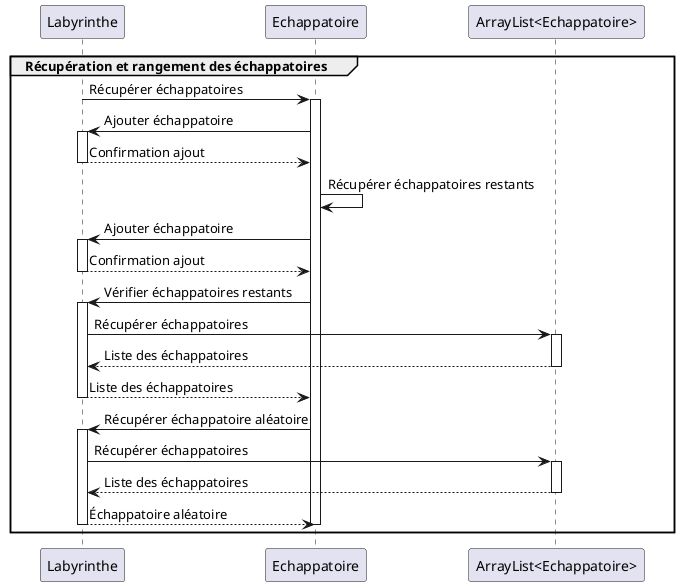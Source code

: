 @startuml
skinparam participantPadding 20

participant "Labyrinthe" as Labyrinthe
participant "Echappatoire" as Echappatoire
participant "ArrayList<Echappatoire>" as ArrayList

group Récupération et rangement des échappatoires
  Labyrinthe -> Echappatoire: Récupérer échappatoires
  activate Echappatoire

  Echappatoire -> Labyrinthe: Ajouter échappatoire
  activate Labyrinthe
  Labyrinthe --> Echappatoire: Confirmation ajout
  deactivate Labyrinthe

  Echappatoire -> Echappatoire: Récupérer échappatoires restants
  Echappatoire -> Labyrinthe: Ajouter échappatoire
  activate Labyrinthe
  Labyrinthe --> Echappatoire: Confirmation ajout
  deactivate Labyrinthe

  Echappatoire -> Labyrinthe: Vérifier échappatoires restants
  activate Labyrinthe
  Labyrinthe -> ArrayList: Récupérer échappatoires
  activate ArrayList
  ArrayList --> Labyrinthe: Liste des échappatoires
  deactivate ArrayList
  Labyrinthe --> Echappatoire: Liste des échappatoires
  deactivate Labyrinthe

  Echappatoire -> Labyrinthe: Récupérer échappatoire aléatoire
  activate Labyrinthe
  Labyrinthe -> ArrayList: Récupérer échappatoires
  activate ArrayList
  ArrayList --> Labyrinthe: Liste des échappatoires
  deactivate ArrayList
  Labyrinthe --> Echappatoire: Échappatoire aléatoire
  deactivate Labyrinthe

  deactivate Echappatoire
end group

@enduml
